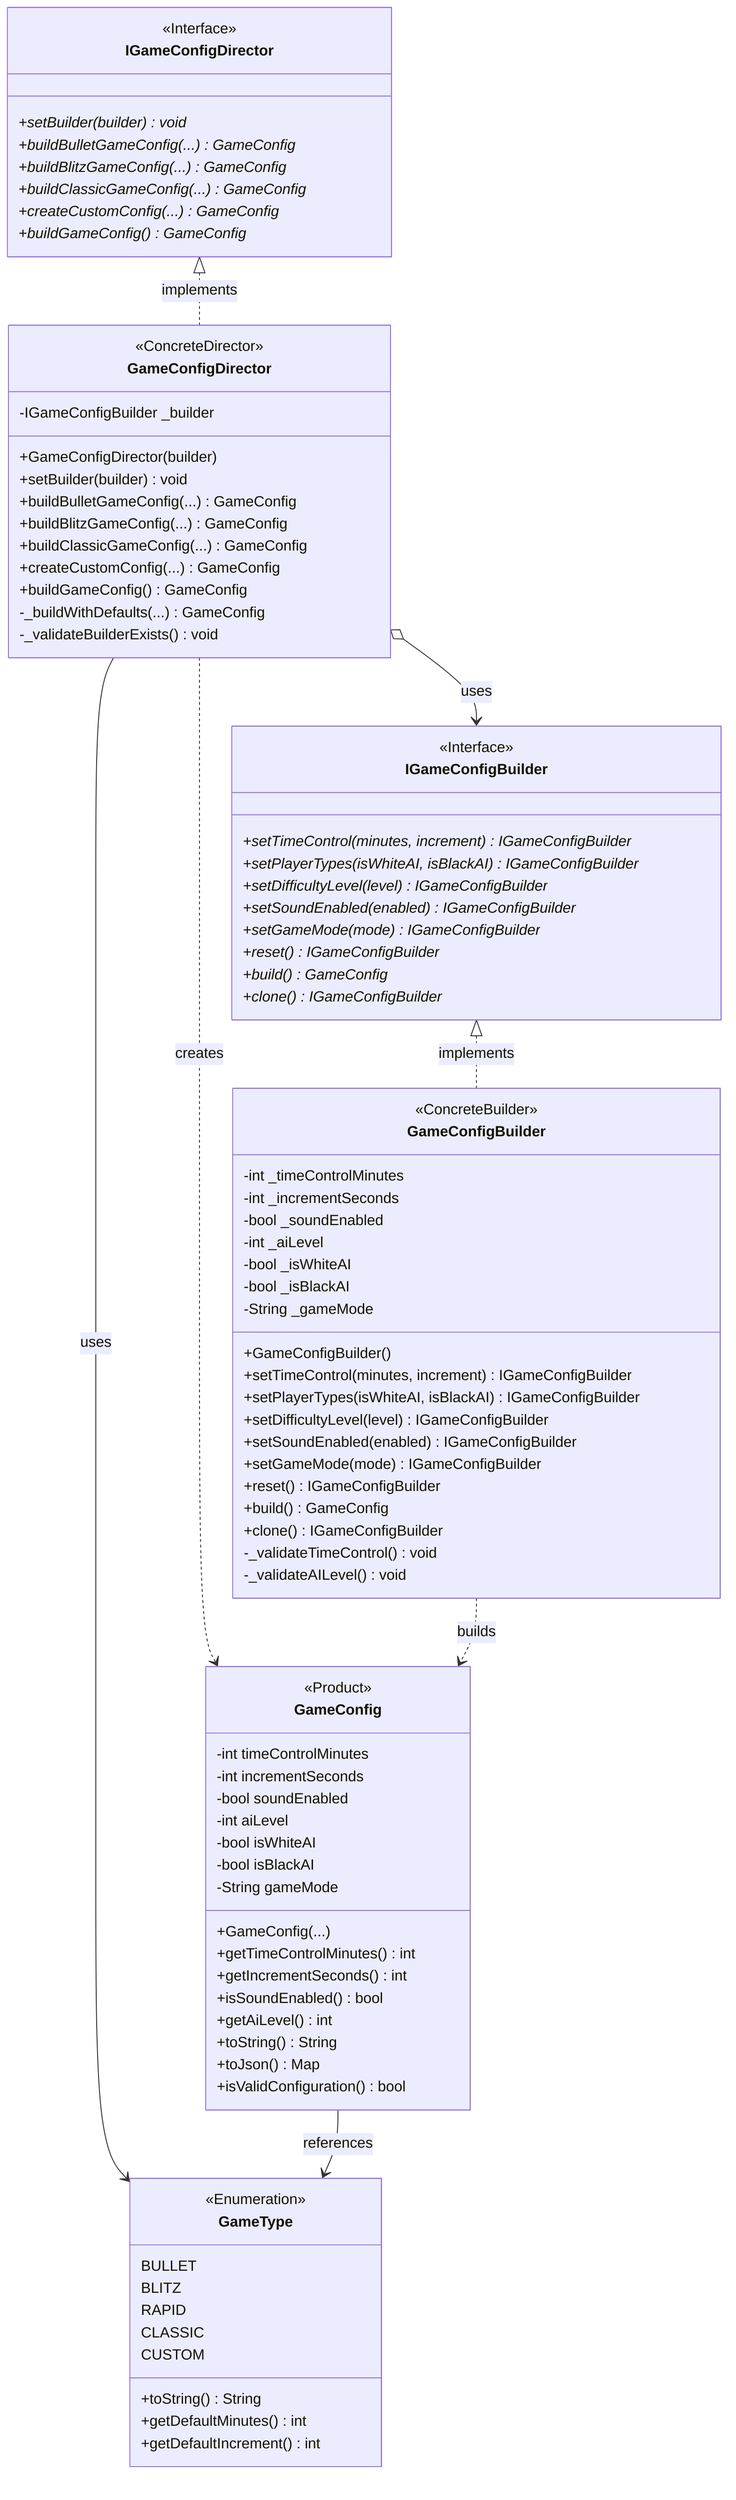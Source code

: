 classDiagram
    %% Product - Sản phẩm được tạo ra
    class GameConfig {
        <<Product>>
        -int timeControlMinutes
        -int incrementSeconds
        -bool soundEnabled
        -int aiLevel
        -bool isWhiteAI
        -bool isBlackAI
        -String gameMode
        +GameConfig(...)
        +getTimeControlMinutes() int
        +getIncrementSeconds() int
        +isSoundEnabled() bool
        +getAiLevel() int
        +toString() String
        +toJson() Map
        +isValidConfiguration() bool
    }

    %% Builder Interface - Giao diện Builder
    class IGameConfigBuilder {
        <<Interface>>
        +setTimeControl(minutes, increment) IGameConfigBuilder*
        +setPlayerTypes(isWhiteAI, isBlackAI) IGameConfigBuilder*
        +setDifficultyLevel(level) IGameConfigBuilder*
        +setSoundEnabled(enabled) IGameConfigBuilder*
        +setGameMode(mode) IGameConfigBuilder*
        +reset() IGameConfigBuilder*
        +build() GameConfig*
        +clone() IGameConfigBuilder*
    }

    %% Concrete Builder - Builder cụ thể
    class GameConfigBuilder {
        <<ConcreteBuilder>>
        -int _timeControlMinutes
        -int _incrementSeconds
        -bool _soundEnabled
        -int _aiLevel
        -bool _isWhiteAI
        -bool _isBlackAI
        -String _gameMode
        +GameConfigBuilder()
        +setTimeControl(minutes, increment) IGameConfigBuilder
        +setPlayerTypes(isWhiteAI, isBlackAI) IGameConfigBuilder
        +setDifficultyLevel(level) IGameConfigBuilder
        +setSoundEnabled(enabled) IGameConfigBuilder
        +setGameMode(mode) IGameConfigBuilder
        +reset() IGameConfigBuilder
        +build() GameConfig
        +clone() IGameConfigBuilder
        -_validateTimeControl() void
        -_validateAILevel() void
    }

    %% Director Interface - Giao diện Director
    class IGameConfigDirector {
        <<Interface>>
        +setBuilder(builder) void*
        +buildBulletGameConfig(...) GameConfig*
        +buildBlitzGameConfig(...) GameConfig*
        +buildClassicGameConfig(...) GameConfig*
        +createCustomConfig(...) GameConfig*
        +buildGameConfig() GameConfig*
    }

    %% Concrete Director - Director cụ thể
    class GameConfigDirector {
        <<ConcreteDirector>>
        -IGameConfigBuilder _builder
        +GameConfigDirector(builder)
        +setBuilder(builder) void
        +buildBulletGameConfig(...) GameConfig
        +buildBlitzGameConfig(...) GameConfig
        +buildClassicGameConfig(...) GameConfig
        +createCustomConfig(...) GameConfig
        +buildGameConfig() GameConfig
        -_buildWithDefaults(...) GameConfig
        -_validateBuilderExists() void
    }

    %% Game Type Enum
    class GameType {
        <<Enumeration>>
        BULLET
        BLITZ
        RAPID
        CLASSIC
        CUSTOM
        +toString() String
        +getDefaultMinutes() int
        +getDefaultIncrement() int
    }

    %% Relationships - Mối quan hệ trong Builder Pattern
    IGameConfigBuilder <|.. GameConfigBuilder : implements
    IGameConfigDirector <|.. GameConfigDirector : implements
    
    %% Director sử dụng Builder
    GameConfigDirector o--> IGameConfigBuilder : uses
    GameConfigDirector ..> GameConfig : creates
    
    %% Builder tạo ra Product
    GameConfigBuilder ..> GameConfig : builds
    
    %% Enum được sử dụng
    GameConfigDirector --> GameType : uses
    GameConfig --> GameType : references

    %% Styling cho các loại lớp khác nhau
    classDef product fill:#e8f5e8,stroke:#1b5e20,stroke-width:3px
    classDef builderInterface fill:#e1f5fe,stroke:#01579b,stroke-width:3px
    classDef concreteBuilder fill:#f3e5f5,stroke:#4a148c,stroke-width:2px
    classDef directorInterface fill:#fff3e0,stroke:#e65100,stroke-width:3px
    classDef concreteDirector fill:#fff8e1,stroke:#ff6f00,stroke-width:2px
    classDef enumeration fill:#f1f8e9,stroke:#33691e,stroke-width:2px